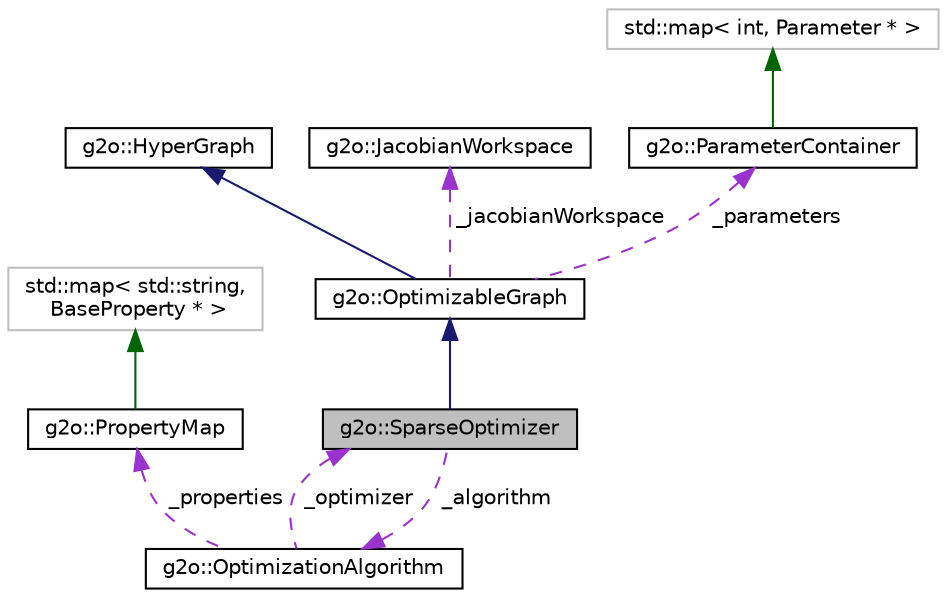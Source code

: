 digraph "g2o::SparseOptimizer"
{
  edge [fontname="Helvetica",fontsize="10",labelfontname="Helvetica",labelfontsize="10"];
  node [fontname="Helvetica",fontsize="10",shape=record];
  Node1 [label="g2o::SparseOptimizer",height=0.2,width=0.4,color="black", fillcolor="grey75", style="filled", fontcolor="black"];
  Node2 -> Node1 [dir="back",color="midnightblue",fontsize="10",style="solid",fontname="Helvetica"];
  Node2 [label="g2o::OptimizableGraph",height=0.2,width=0.4,color="black", fillcolor="white", style="filled",URL="$structg2o_1_1OptimizableGraph.html"];
  Node3 -> Node2 [dir="back",color="midnightblue",fontsize="10",style="solid",fontname="Helvetica"];
  Node3 [label="g2o::HyperGraph",height=0.2,width=0.4,color="black", fillcolor="white", style="filled",URL="$classg2o_1_1HyperGraph.html"];
  Node4 -> Node2 [dir="back",color="darkorchid3",fontsize="10",style="dashed",label=" _jacobianWorkspace" ,fontname="Helvetica"];
  Node4 [label="g2o::JacobianWorkspace",height=0.2,width=0.4,color="black", fillcolor="white", style="filled",URL="$classg2o_1_1JacobianWorkspace.html",tooltip="provide memory workspace for computing the Jacobians "];
  Node5 -> Node2 [dir="back",color="darkorchid3",fontsize="10",style="dashed",label=" _parameters" ,fontname="Helvetica"];
  Node5 [label="g2o::ParameterContainer",height=0.2,width=0.4,color="black", fillcolor="white", style="filled",URL="$classg2o_1_1ParameterContainer.html",tooltip="map id to parameters "];
  Node6 -> Node5 [dir="back",color="darkgreen",fontsize="10",style="solid",fontname="Helvetica"];
  Node6 [label="std::map\< int, Parameter * \>",height=0.2,width=0.4,color="grey75", fillcolor="white", style="filled"];
  Node7 -> Node1 [dir="back",color="darkorchid3",fontsize="10",style="dashed",label=" _algorithm" ,fontname="Helvetica"];
  Node7 [label="g2o::OptimizationAlgorithm",height=0.2,width=0.4,color="black", fillcolor="white", style="filled",URL="$classg2o_1_1OptimizationAlgorithm.html",tooltip="Generic interface for a non-linear solver operating on a graph. "];
  Node8 -> Node7 [dir="back",color="darkorchid3",fontsize="10",style="dashed",label=" _properties" ,fontname="Helvetica"];
  Node8 [label="g2o::PropertyMap",height=0.2,width=0.4,color="black", fillcolor="white", style="filled",URL="$classg2o_1_1PropertyMap.html",tooltip="a collection of properties mapping from name to the property itself "];
  Node9 -> Node8 [dir="back",color="darkgreen",fontsize="10",style="solid",fontname="Helvetica"];
  Node9 [label="std::map\< std::string,\l BaseProperty * \>",height=0.2,width=0.4,color="grey75", fillcolor="white", style="filled"];
  Node1 -> Node7 [dir="back",color="darkorchid3",fontsize="10",style="dashed",label=" _optimizer" ,fontname="Helvetica"];
}
